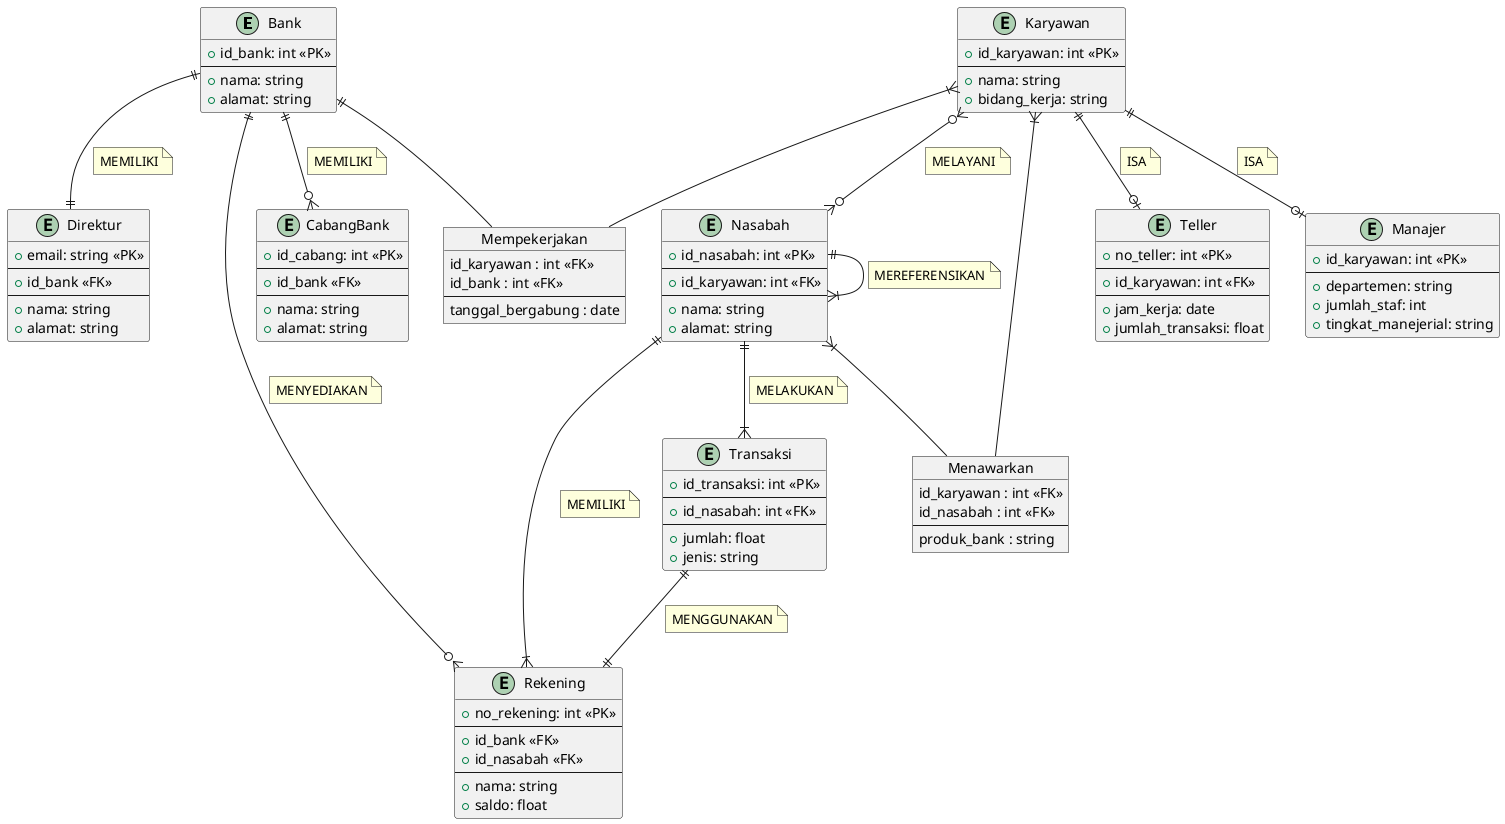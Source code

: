 @startuml bank
' Entitas Utama dengan atribut dan tipe data
entity Bank {
    + id_bank: int <<PK>>
    --
    + nama: string
    + alamat: string
}

entity Direktur {
    + email: string <<PK>>
    --
    + id_bank <<FK>>
    --
    + nama: string
    + alamat: string
}

entity Rekening {
    + no_rekening: int <<PK>>
    --
    + id_bank <<FK>>
    + id_nasabah <<FK>>
    --
    + nama: string
    + saldo: float
}

entity Transaksi {
    + id_transaksi: int <<PK>>
    --
    + id_nasabah: int <<FK>>
    --
    + jumlah: float
    + jenis: string
}

entity Nasabah {
    + id_nasabah: int <<PK>>
    --
    + id_karyawan: int <<FK>>
    --
    + nama: string
    + alamat: string
}

entity Karyawan {
    + id_karyawan: int <<PK>>
    --
    + nama: string
    + bidang_kerja: string
}

entity CabangBank {
    + id_cabang: int <<PK>>
    --
    + id_bank <<FK>>
    --
    + nama: string
    + alamat: string
}

object Mempekerjakan {
    id_karyawan : int <<FK>>
    id_bank : int <<FK>>
    --
    tanggal_bergabung : date
}

object Menawarkan {
    id_karyawan : int <<FK>>
    id_nasabah : int <<FK>>
    --
    produk_bank : string
}

' Sub-Entity dari Karyawan
entity Teller {
    + no_teller: int <<PK>>
    --
    + id_karyawan: int <<FK>>
    --
    + jam_kerja: date
    + jumlah_transaksi: float
}

entity Manajer {
    + id_karyawan: int <<PK>>
    --
    + departemen: string
    + jumlah_staf: int
    + tingkat_manejerial: string
}

' Relasi One-to-One antara Bank dan Direktur
Bank ||--|| Direktur
note on link
MEMILIKI
end note

' Relasi One-to-Many antara Bank dan CabangBank (Weak Entity)
Bank ||--o{ CabangBank 
note on link
MEMILIKI
end note

' Relasi One-to-Many antara Bank dan Rekening
Bank ||--o{ Rekening
note on link
MENYEDIAKAN
end note

' Relasi One-to-Many antara Nasabah dan Rekening
Nasabah ||--|{ Rekening
note on link
MEMILIKI
end note

' Relasi One-to-Many antara Nasabah dan Transaksi
Nasabah ||--|{ Transaksi
note on link
MELAKUKAN
end note

' Relasi Many-to-Many antara Karyawan dan Nasabah
Karyawan }o--o{ Nasabah
note on link
MELAYANI
end note

Bank ||-- Mempekerjakan
Karyawan }|-- Mempekerjakan

Karyawan }|-- Menawarkan
Nasabah }|-- Menawarkan

' Sub-Entity Karyawan dengan generalisasi
Karyawan ||--o| Teller
note on link
    ISA
end note
Karyawan ||--o| Manajer
note on link
    ISA
end note

' Unary Relationship untuk Nasabah (Referensi diri sendiri)
Nasabah ||--|{ Nasabah 
note on link
MEREFERENSIKAN
end note

' Multi-Relationship
Transaksi ||--|| Rekening 
note on link
MENGGUNAKAN
end note
@enduml